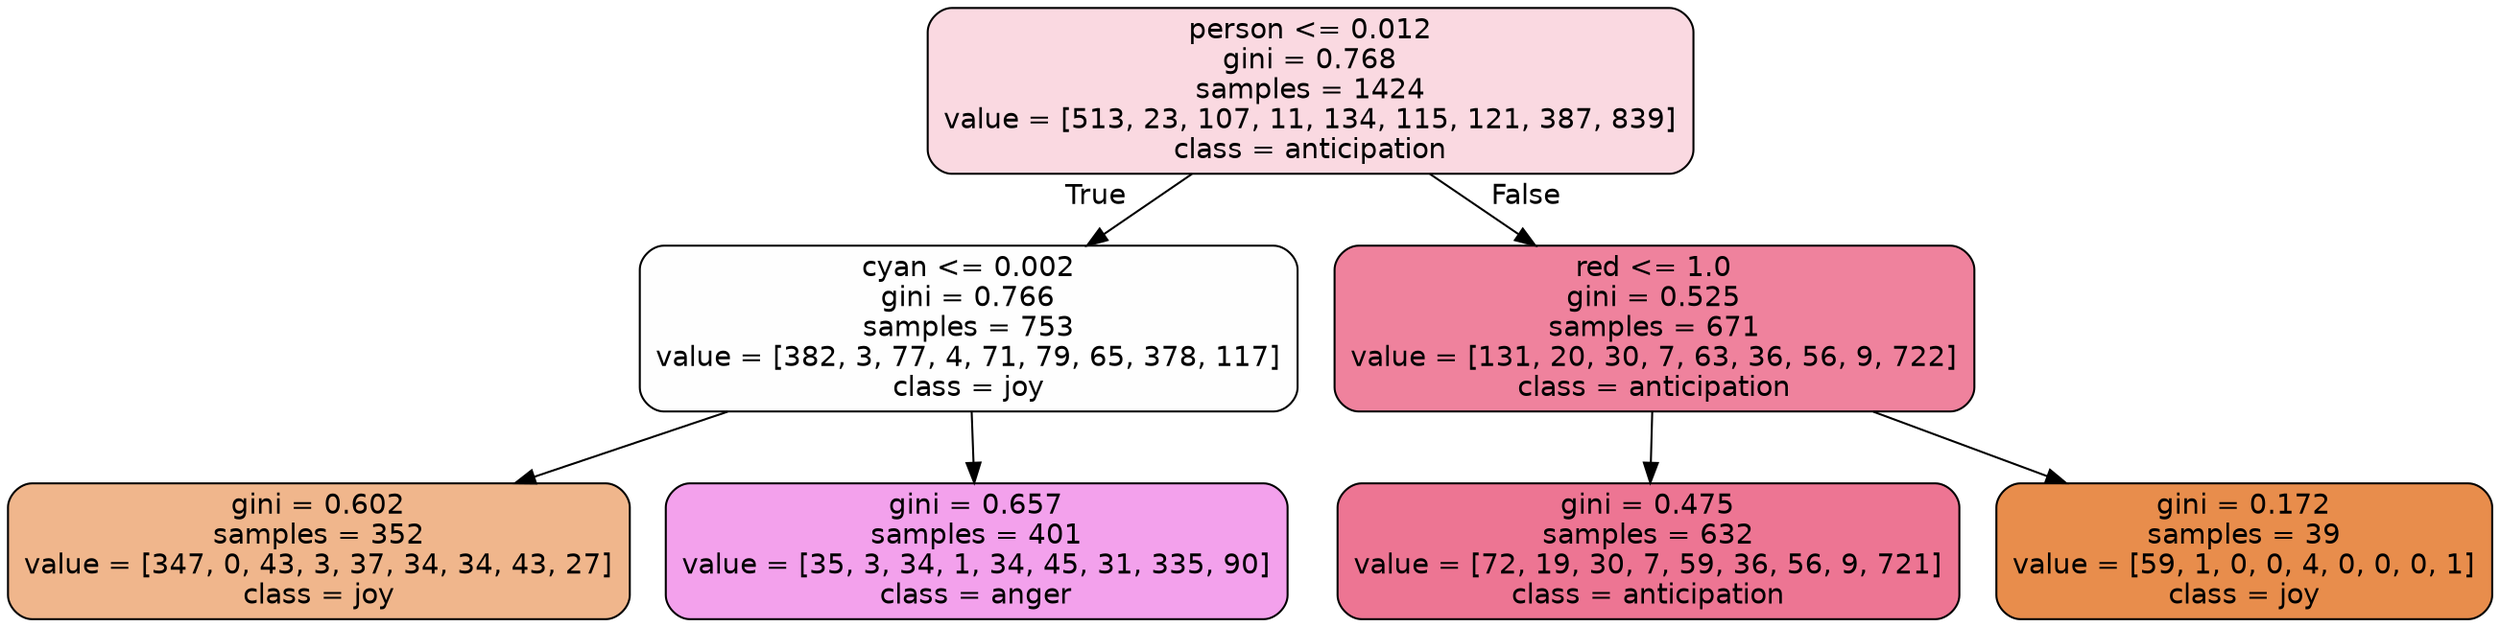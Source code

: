 digraph Tree {
node [shape=box, style="filled, rounded", color="black", fontname=helvetica] ;
edge [fontname=helvetica] ;
0 [label="person <= 0.012\ngini = 0.768\nsamples = 1424\nvalue = [513, 23, 107, 11, 134, 115, 121, 387, 839]\nclass = anticipation", fillcolor="#e5396430"] ;
1 [label="cyan <= 0.002\ngini = 0.766\nsamples = 753\nvalue = [382, 3, 77, 4, 71, 79, 65, 378, 117]\nclass = joy", fillcolor="#e5813901"] ;
0 -> 1 [labeldistance=2.5, labelangle=45, headlabel="True"] ;
2 [label="gini = 0.602\nsamples = 352\nvalue = [347, 0, 43, 3, 37, 34, 34, 43, 27]\nclass = joy", fillcolor="#e5813994"] ;
1 -> 2 ;
3 [label="gini = 0.657\nsamples = 401\nvalue = [35, 3, 34, 1, 34, 45, 31, 335, 90]\nclass = anger", fillcolor="#e539d779"] ;
1 -> 3 ;
4 [label="red <= 1.0\ngini = 0.525\nsamples = 671\nvalue = [131, 20, 30, 7, 63, 36, 56, 9, 722]\nclass = anticipation", fillcolor="#e53964a0"] ;
0 -> 4 [labeldistance=2.5, labelangle=-45, headlabel="False"] ;
5 [label="gini = 0.475\nsamples = 632\nvalue = [72, 19, 30, 7, 59, 36, 56, 9, 721]\nclass = anticipation", fillcolor="#e53964b1"] ;
4 -> 5 ;
6 [label="gini = 0.172\nsamples = 39\nvalue = [59, 1, 0, 0, 4, 0, 0, 0, 1]\nclass = joy", fillcolor="#e58139e6"] ;
4 -> 6 ;
}